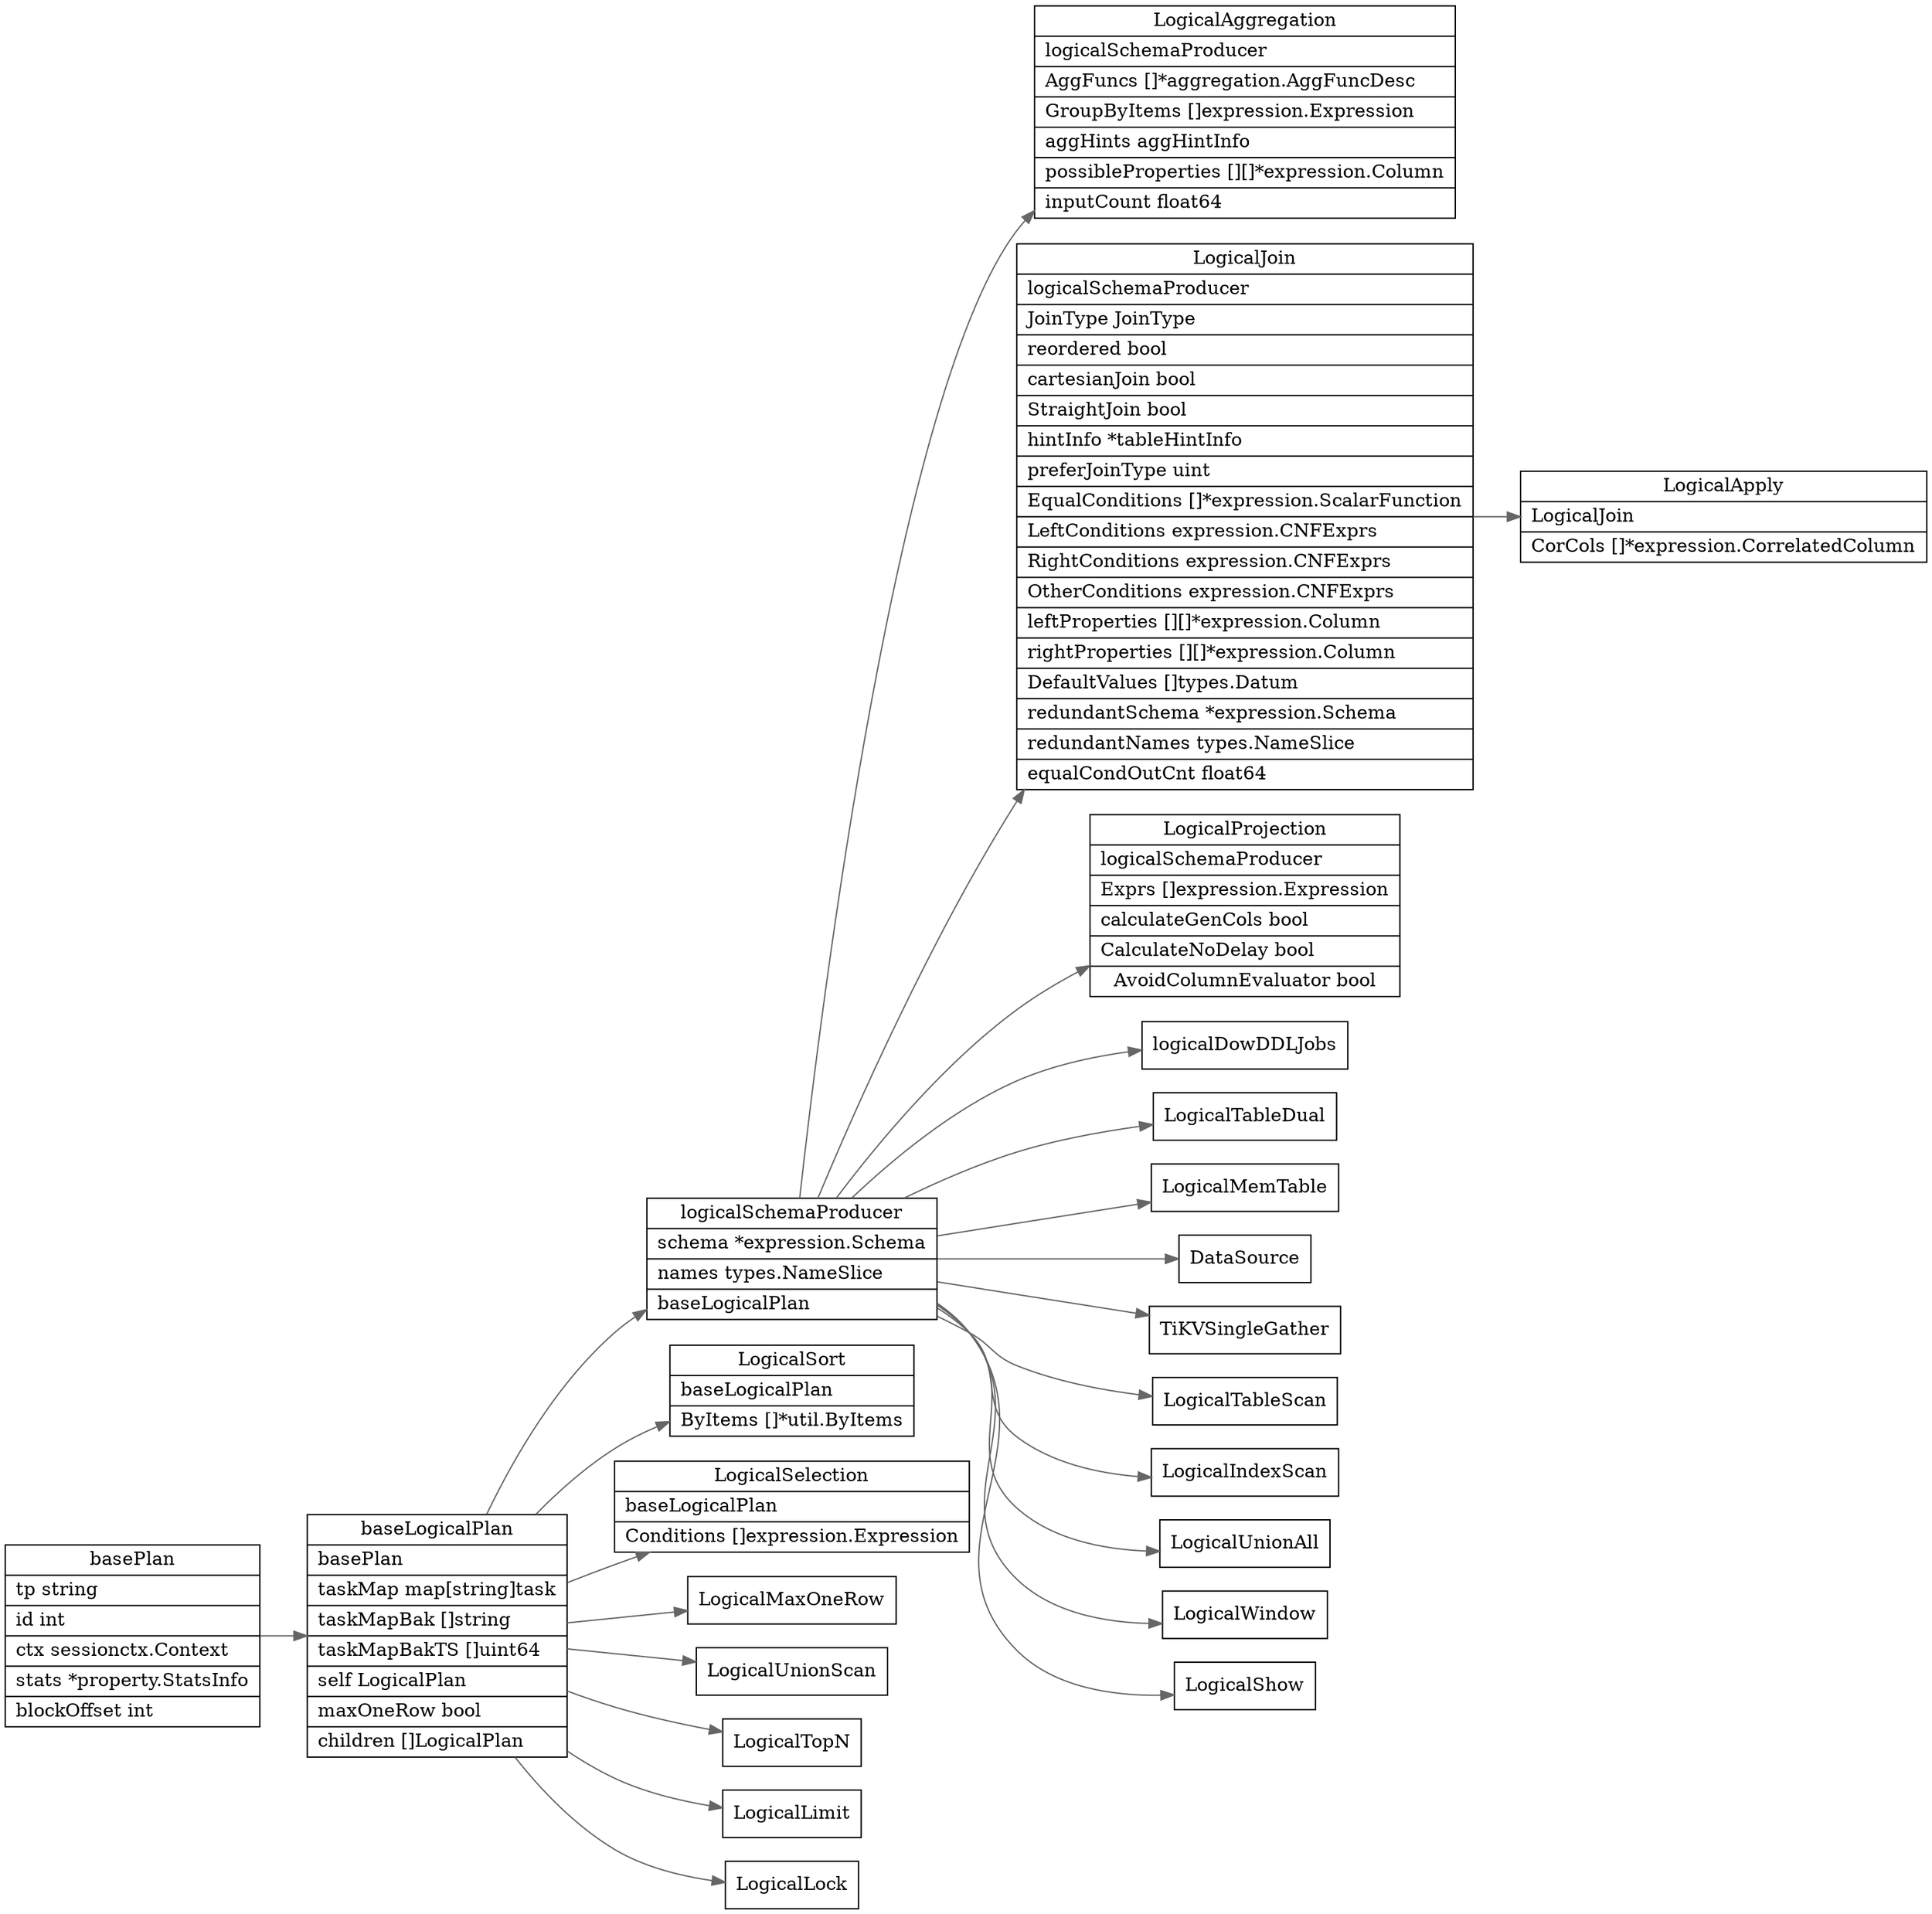 digraph logical_plan {
  node[shape=box];
  edge[color=gray40];
  newrank=true;
  rankdir=LR;
  basePlan[
    shape="record";
    label="{{
      basePlan|
      tp string\l|
	    id          int\l|
	    ctx         sessionctx.Context\l|
	    stats       *property.StatsInfo\l|
	    blockOffset int\l
    }}"];
  baseLogicalPlan[
    shape="record";
    label="{{
      baseLogicalPlan|
        basePlan\l|
        taskMap map[string]task\l|
        taskMapBak []string\l|
	      taskMapBakTS []uint64\l|
	      self         LogicalPlan\l|
	      maxOneRow    bool\l|
	      children     []LogicalPlan\l
    }}"];
  logicalSchemaProducer[
    shape="record";
    label="{{
      logicalSchemaProducer|
	      schema *expression.Schema\l|
	      names  types.NameSlice\l|
	      baseLogicalPlan\l
    }}"];

  LogicalAggregation[
    shape="record";
    label="{{
      LogicalAggregation|
        logicalSchemaProducer\l|
        AggFuncs     []*aggregation.AggFuncDesc\l|
        GroupByItems []expression.Expression\l|
        aggHints aggHintInfo\l|
        possibleProperties [][]*expression.Column\l|
        inputCount         float64\l
    }}"];
  LogicalJoin[
    shape="record";
    label="{{
      LogicalJoin|
	    logicalSchemaProducer\l|
	    JoinType      JoinType\l|
	    reordered     bool\l|
	    cartesianJoin bool\l|
	    StraightJoin  bool\l|
	    hintInfo       *tableHintInfo\l|
	    preferJoinType uint\l|
	    EqualConditions []*expression.ScalarFunction\l|
	    LeftConditions  expression.CNFExprs\l|
	    RightConditions expression.CNFExprs\l|
	    OtherConditions expression.CNFExprs\l|
	    leftProperties  [][]*expression.Column\l|
	    rightProperties [][]*expression.Column\l|
	    DefaultValues []types.Datum\l|
	    redundantSchema *expression.Schema\l|
	    redundantNames  types.NameSlice\l|
	    equalCondOutCnt float64\l
    }}"];
  LogicalApply[
    shape="record";
    label="{{
      LogicalApply|
        LogicalJoin\l|
        CorCols []*expression.CorrelatedColumn\l
    }}"];
  LogicalProjection[
    shape="record";
    label="{{
      LogicalProjection|
	      logicalSchemaProducer\l|
	      Exprs []expression.Expression\l|
	      calculateGenCols bool\l|
	      CalculateNoDelay bool\l|
	      AvoidColumnEvaluator bool
    }}"];
  LogicalSort[
    shape="record";
    label="{{
      LogicalSort|
        baseLogicalPlan\l|
        ByItems []*util.ByItems\l
    }}"];
  LogicalSelection[
    shape="record";
    label="{{
      LogicalSelection|
        baseLogicalPlan\l|
        Conditions []expression.Expression\l
    }}"];

  basePlan -> baseLogicalPlan;
  baseLogicalPlan -> {
    logicalSchemaProducer;
    LogicalSelection;
    LogicalMaxOneRow;
    LogicalUnionScan;
    LogicalSort;
    LogicalTopN;
    LogicalLimit;
    LogicalLock;
  }
  logicalSchemaProducer -> {
     logicalDowDDLJobs;
     LogicalJoin;
     LogicalProjection;
     LogicalAggregation;
     LogicalTableDual;
     LogicalMemTable;
     DataSource;
     TiKVSingleGather;
     LogicalTableScan;
     LogicalIndexScan;
     LogicalUnionAll;
     LogicalWindow;
     LogicalShow;
  }
  LogicalJoin -> {
    LogicalApply;
  }

}
